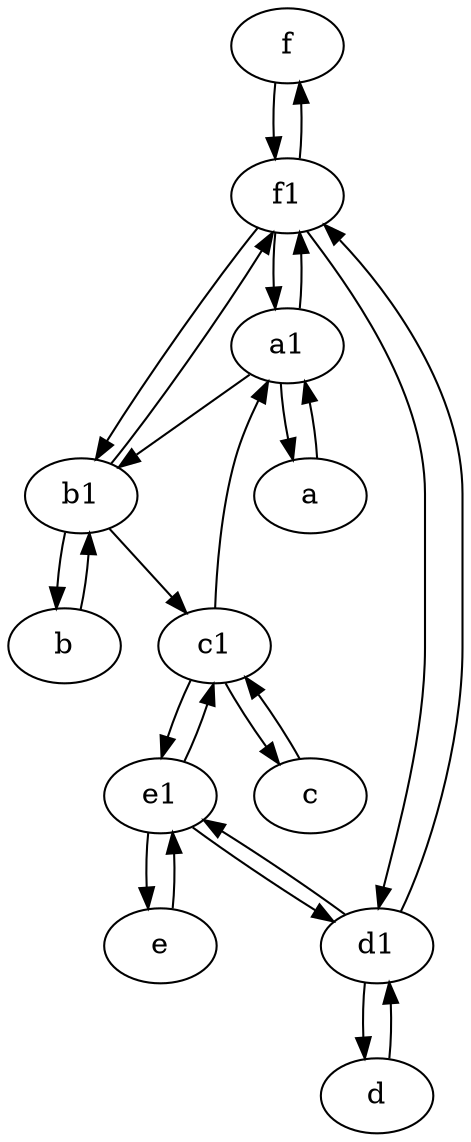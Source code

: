digraph  {
	f [pos="15,45!"];
	e1 [pos="25,45!"];
	b1 [pos="45,20!"];
	d1 [pos="25,30!"];
	c1 [pos="30,15!"];
	c [pos="20,10!"];
	a [pos="40,10!"];
	a1 [pos="40,15!"];
	e [pos="30,50!"];
	d [pos="20,30!"];
	b [pos="50,20!"];
	f1;
	f1 -> d1;
	e1 -> c1;
	a1 -> a;
	a1 -> b1;
	d1 -> f1;
	c1 -> e1;
	a -> a1;
	e1 -> d1;
	f1 -> a1;
	d1 -> d;
	d -> d1;
	c1 -> c;
	a1 -> f1;
	f1 -> b1;
	d1 -> e1;
	f1 -> f;
	c1 -> a1;
	e -> e1;
	b1 -> c1;
	f -> f1;
	e1 -> e;
	b1 -> b;
	b1 -> f1;
	b -> b1;
	c -> c1;

	}